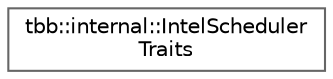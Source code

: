 digraph "类继承关系图"
{
 // LATEX_PDF_SIZE
  bgcolor="transparent";
  edge [fontname=Helvetica,fontsize=10,labelfontname=Helvetica,labelfontsize=10];
  node [fontname=Helvetica,fontsize=10,shape=box,height=0.2,width=0.4];
  rankdir="LR";
  Node0 [id="Node000000",label="tbb::internal::IntelScheduler\lTraits",height=0.2,width=0.4,color="grey40", fillcolor="white", style="filled",URL="$structtbb_1_1internal_1_1_intel_scheduler_traits.html",tooltip=" "];
}
